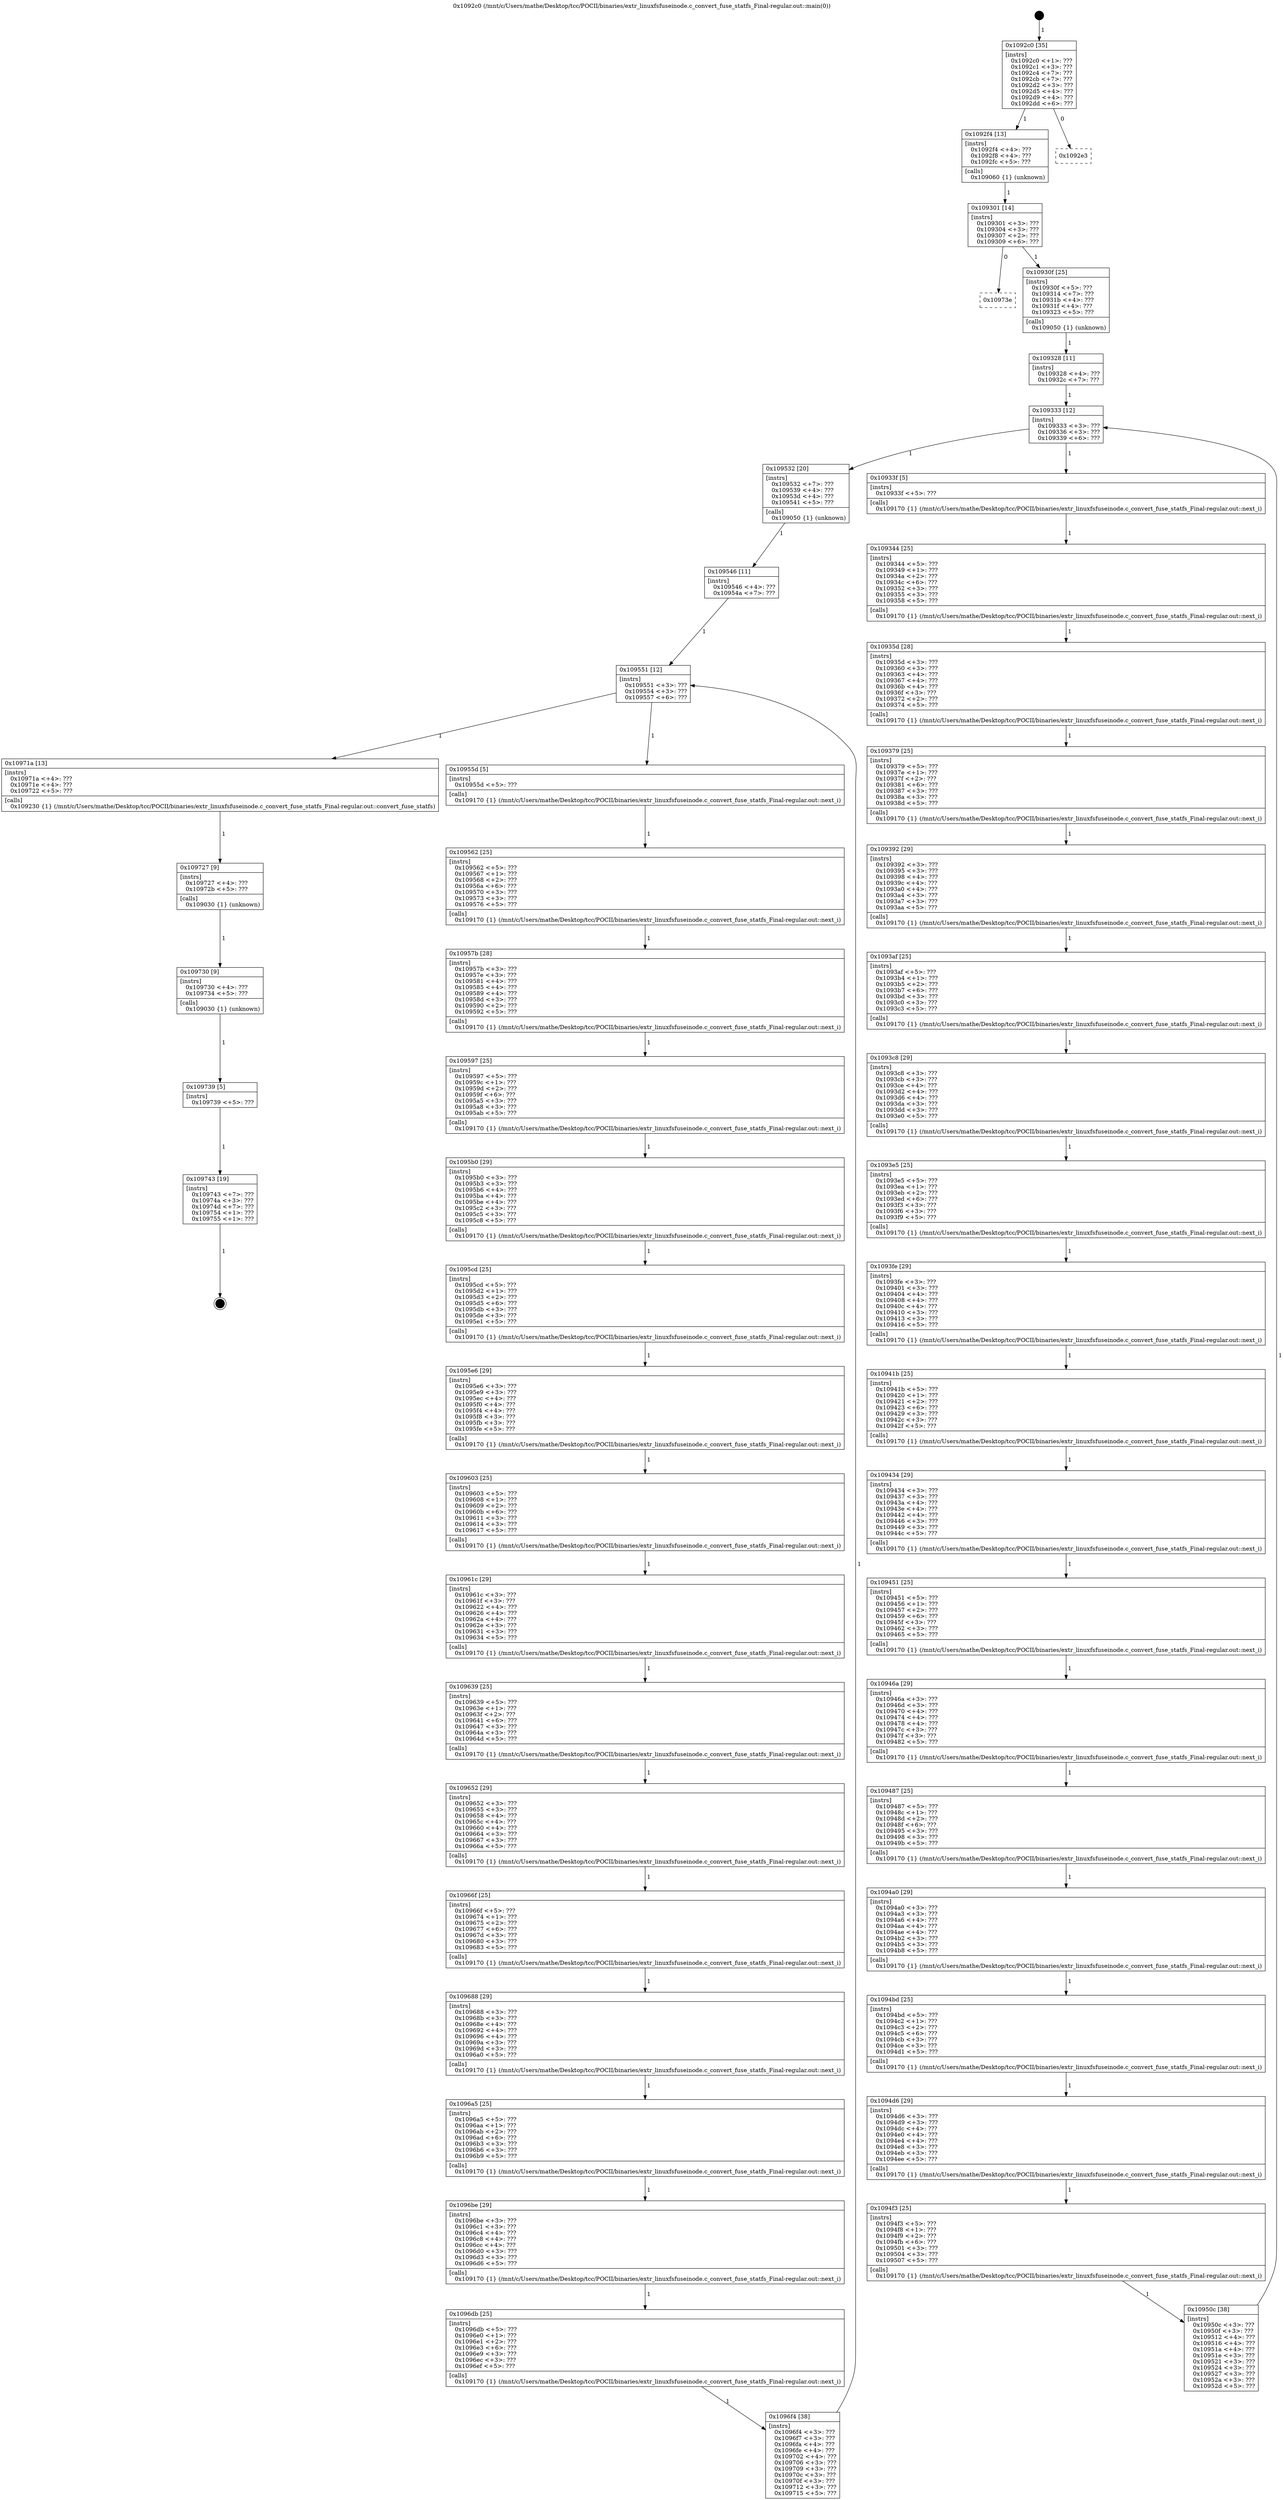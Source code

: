 digraph "0x1092c0" {
  label = "0x1092c0 (/mnt/c/Users/mathe/Desktop/tcc/POCII/binaries/extr_linuxfsfuseinode.c_convert_fuse_statfs_Final-regular.out::main(0))"
  labelloc = "t"
  node[shape=record]

  Entry [label="",width=0.3,height=0.3,shape=circle,fillcolor=black,style=filled]
  "0x1092c0" [label="{
     0x1092c0 [35]\l
     | [instrs]\l
     &nbsp;&nbsp;0x1092c0 \<+1\>: ???\l
     &nbsp;&nbsp;0x1092c1 \<+3\>: ???\l
     &nbsp;&nbsp;0x1092c4 \<+7\>: ???\l
     &nbsp;&nbsp;0x1092cb \<+7\>: ???\l
     &nbsp;&nbsp;0x1092d2 \<+3\>: ???\l
     &nbsp;&nbsp;0x1092d5 \<+4\>: ???\l
     &nbsp;&nbsp;0x1092d9 \<+4\>: ???\l
     &nbsp;&nbsp;0x1092dd \<+6\>: ???\l
  }"]
  "0x1092f4" [label="{
     0x1092f4 [13]\l
     | [instrs]\l
     &nbsp;&nbsp;0x1092f4 \<+4\>: ???\l
     &nbsp;&nbsp;0x1092f8 \<+4\>: ???\l
     &nbsp;&nbsp;0x1092fc \<+5\>: ???\l
     | [calls]\l
     &nbsp;&nbsp;0x109060 \{1\} (unknown)\l
  }"]
  "0x1092e3" [label="{
     0x1092e3\l
  }", style=dashed]
  "0x109301" [label="{
     0x109301 [14]\l
     | [instrs]\l
     &nbsp;&nbsp;0x109301 \<+3\>: ???\l
     &nbsp;&nbsp;0x109304 \<+3\>: ???\l
     &nbsp;&nbsp;0x109307 \<+2\>: ???\l
     &nbsp;&nbsp;0x109309 \<+6\>: ???\l
  }"]
  "0x10973e" [label="{
     0x10973e\l
  }", style=dashed]
  "0x10930f" [label="{
     0x10930f [25]\l
     | [instrs]\l
     &nbsp;&nbsp;0x10930f \<+5\>: ???\l
     &nbsp;&nbsp;0x109314 \<+7\>: ???\l
     &nbsp;&nbsp;0x10931b \<+4\>: ???\l
     &nbsp;&nbsp;0x10931f \<+4\>: ???\l
     &nbsp;&nbsp;0x109323 \<+5\>: ???\l
     | [calls]\l
     &nbsp;&nbsp;0x109050 \{1\} (unknown)\l
  }"]
  Exit [label="",width=0.3,height=0.3,shape=circle,fillcolor=black,style=filled,peripheries=2]
  "0x109333" [label="{
     0x109333 [12]\l
     | [instrs]\l
     &nbsp;&nbsp;0x109333 \<+3\>: ???\l
     &nbsp;&nbsp;0x109336 \<+3\>: ???\l
     &nbsp;&nbsp;0x109339 \<+6\>: ???\l
  }"]
  "0x109532" [label="{
     0x109532 [20]\l
     | [instrs]\l
     &nbsp;&nbsp;0x109532 \<+7\>: ???\l
     &nbsp;&nbsp;0x109539 \<+4\>: ???\l
     &nbsp;&nbsp;0x10953d \<+4\>: ???\l
     &nbsp;&nbsp;0x109541 \<+5\>: ???\l
     | [calls]\l
     &nbsp;&nbsp;0x109050 \{1\} (unknown)\l
  }"]
  "0x10933f" [label="{
     0x10933f [5]\l
     | [instrs]\l
     &nbsp;&nbsp;0x10933f \<+5\>: ???\l
     | [calls]\l
     &nbsp;&nbsp;0x109170 \{1\} (/mnt/c/Users/mathe/Desktop/tcc/POCII/binaries/extr_linuxfsfuseinode.c_convert_fuse_statfs_Final-regular.out::next_i)\l
  }"]
  "0x109344" [label="{
     0x109344 [25]\l
     | [instrs]\l
     &nbsp;&nbsp;0x109344 \<+5\>: ???\l
     &nbsp;&nbsp;0x109349 \<+1\>: ???\l
     &nbsp;&nbsp;0x10934a \<+2\>: ???\l
     &nbsp;&nbsp;0x10934c \<+6\>: ???\l
     &nbsp;&nbsp;0x109352 \<+3\>: ???\l
     &nbsp;&nbsp;0x109355 \<+3\>: ???\l
     &nbsp;&nbsp;0x109358 \<+5\>: ???\l
     | [calls]\l
     &nbsp;&nbsp;0x109170 \{1\} (/mnt/c/Users/mathe/Desktop/tcc/POCII/binaries/extr_linuxfsfuseinode.c_convert_fuse_statfs_Final-regular.out::next_i)\l
  }"]
  "0x10935d" [label="{
     0x10935d [28]\l
     | [instrs]\l
     &nbsp;&nbsp;0x10935d \<+3\>: ???\l
     &nbsp;&nbsp;0x109360 \<+3\>: ???\l
     &nbsp;&nbsp;0x109363 \<+4\>: ???\l
     &nbsp;&nbsp;0x109367 \<+4\>: ???\l
     &nbsp;&nbsp;0x10936b \<+4\>: ???\l
     &nbsp;&nbsp;0x10936f \<+3\>: ???\l
     &nbsp;&nbsp;0x109372 \<+2\>: ???\l
     &nbsp;&nbsp;0x109374 \<+5\>: ???\l
     | [calls]\l
     &nbsp;&nbsp;0x109170 \{1\} (/mnt/c/Users/mathe/Desktop/tcc/POCII/binaries/extr_linuxfsfuseinode.c_convert_fuse_statfs_Final-regular.out::next_i)\l
  }"]
  "0x109379" [label="{
     0x109379 [25]\l
     | [instrs]\l
     &nbsp;&nbsp;0x109379 \<+5\>: ???\l
     &nbsp;&nbsp;0x10937e \<+1\>: ???\l
     &nbsp;&nbsp;0x10937f \<+2\>: ???\l
     &nbsp;&nbsp;0x109381 \<+6\>: ???\l
     &nbsp;&nbsp;0x109387 \<+3\>: ???\l
     &nbsp;&nbsp;0x10938a \<+3\>: ???\l
     &nbsp;&nbsp;0x10938d \<+5\>: ???\l
     | [calls]\l
     &nbsp;&nbsp;0x109170 \{1\} (/mnt/c/Users/mathe/Desktop/tcc/POCII/binaries/extr_linuxfsfuseinode.c_convert_fuse_statfs_Final-regular.out::next_i)\l
  }"]
  "0x109392" [label="{
     0x109392 [29]\l
     | [instrs]\l
     &nbsp;&nbsp;0x109392 \<+3\>: ???\l
     &nbsp;&nbsp;0x109395 \<+3\>: ???\l
     &nbsp;&nbsp;0x109398 \<+4\>: ???\l
     &nbsp;&nbsp;0x10939c \<+4\>: ???\l
     &nbsp;&nbsp;0x1093a0 \<+4\>: ???\l
     &nbsp;&nbsp;0x1093a4 \<+3\>: ???\l
     &nbsp;&nbsp;0x1093a7 \<+3\>: ???\l
     &nbsp;&nbsp;0x1093aa \<+5\>: ???\l
     | [calls]\l
     &nbsp;&nbsp;0x109170 \{1\} (/mnt/c/Users/mathe/Desktop/tcc/POCII/binaries/extr_linuxfsfuseinode.c_convert_fuse_statfs_Final-regular.out::next_i)\l
  }"]
  "0x1093af" [label="{
     0x1093af [25]\l
     | [instrs]\l
     &nbsp;&nbsp;0x1093af \<+5\>: ???\l
     &nbsp;&nbsp;0x1093b4 \<+1\>: ???\l
     &nbsp;&nbsp;0x1093b5 \<+2\>: ???\l
     &nbsp;&nbsp;0x1093b7 \<+6\>: ???\l
     &nbsp;&nbsp;0x1093bd \<+3\>: ???\l
     &nbsp;&nbsp;0x1093c0 \<+3\>: ???\l
     &nbsp;&nbsp;0x1093c3 \<+5\>: ???\l
     | [calls]\l
     &nbsp;&nbsp;0x109170 \{1\} (/mnt/c/Users/mathe/Desktop/tcc/POCII/binaries/extr_linuxfsfuseinode.c_convert_fuse_statfs_Final-regular.out::next_i)\l
  }"]
  "0x1093c8" [label="{
     0x1093c8 [29]\l
     | [instrs]\l
     &nbsp;&nbsp;0x1093c8 \<+3\>: ???\l
     &nbsp;&nbsp;0x1093cb \<+3\>: ???\l
     &nbsp;&nbsp;0x1093ce \<+4\>: ???\l
     &nbsp;&nbsp;0x1093d2 \<+4\>: ???\l
     &nbsp;&nbsp;0x1093d6 \<+4\>: ???\l
     &nbsp;&nbsp;0x1093da \<+3\>: ???\l
     &nbsp;&nbsp;0x1093dd \<+3\>: ???\l
     &nbsp;&nbsp;0x1093e0 \<+5\>: ???\l
     | [calls]\l
     &nbsp;&nbsp;0x109170 \{1\} (/mnt/c/Users/mathe/Desktop/tcc/POCII/binaries/extr_linuxfsfuseinode.c_convert_fuse_statfs_Final-regular.out::next_i)\l
  }"]
  "0x1093e5" [label="{
     0x1093e5 [25]\l
     | [instrs]\l
     &nbsp;&nbsp;0x1093e5 \<+5\>: ???\l
     &nbsp;&nbsp;0x1093ea \<+1\>: ???\l
     &nbsp;&nbsp;0x1093eb \<+2\>: ???\l
     &nbsp;&nbsp;0x1093ed \<+6\>: ???\l
     &nbsp;&nbsp;0x1093f3 \<+3\>: ???\l
     &nbsp;&nbsp;0x1093f6 \<+3\>: ???\l
     &nbsp;&nbsp;0x1093f9 \<+5\>: ???\l
     | [calls]\l
     &nbsp;&nbsp;0x109170 \{1\} (/mnt/c/Users/mathe/Desktop/tcc/POCII/binaries/extr_linuxfsfuseinode.c_convert_fuse_statfs_Final-regular.out::next_i)\l
  }"]
  "0x1093fe" [label="{
     0x1093fe [29]\l
     | [instrs]\l
     &nbsp;&nbsp;0x1093fe \<+3\>: ???\l
     &nbsp;&nbsp;0x109401 \<+3\>: ???\l
     &nbsp;&nbsp;0x109404 \<+4\>: ???\l
     &nbsp;&nbsp;0x109408 \<+4\>: ???\l
     &nbsp;&nbsp;0x10940c \<+4\>: ???\l
     &nbsp;&nbsp;0x109410 \<+3\>: ???\l
     &nbsp;&nbsp;0x109413 \<+3\>: ???\l
     &nbsp;&nbsp;0x109416 \<+5\>: ???\l
     | [calls]\l
     &nbsp;&nbsp;0x109170 \{1\} (/mnt/c/Users/mathe/Desktop/tcc/POCII/binaries/extr_linuxfsfuseinode.c_convert_fuse_statfs_Final-regular.out::next_i)\l
  }"]
  "0x10941b" [label="{
     0x10941b [25]\l
     | [instrs]\l
     &nbsp;&nbsp;0x10941b \<+5\>: ???\l
     &nbsp;&nbsp;0x109420 \<+1\>: ???\l
     &nbsp;&nbsp;0x109421 \<+2\>: ???\l
     &nbsp;&nbsp;0x109423 \<+6\>: ???\l
     &nbsp;&nbsp;0x109429 \<+3\>: ???\l
     &nbsp;&nbsp;0x10942c \<+3\>: ???\l
     &nbsp;&nbsp;0x10942f \<+5\>: ???\l
     | [calls]\l
     &nbsp;&nbsp;0x109170 \{1\} (/mnt/c/Users/mathe/Desktop/tcc/POCII/binaries/extr_linuxfsfuseinode.c_convert_fuse_statfs_Final-regular.out::next_i)\l
  }"]
  "0x109434" [label="{
     0x109434 [29]\l
     | [instrs]\l
     &nbsp;&nbsp;0x109434 \<+3\>: ???\l
     &nbsp;&nbsp;0x109437 \<+3\>: ???\l
     &nbsp;&nbsp;0x10943a \<+4\>: ???\l
     &nbsp;&nbsp;0x10943e \<+4\>: ???\l
     &nbsp;&nbsp;0x109442 \<+4\>: ???\l
     &nbsp;&nbsp;0x109446 \<+3\>: ???\l
     &nbsp;&nbsp;0x109449 \<+3\>: ???\l
     &nbsp;&nbsp;0x10944c \<+5\>: ???\l
     | [calls]\l
     &nbsp;&nbsp;0x109170 \{1\} (/mnt/c/Users/mathe/Desktop/tcc/POCII/binaries/extr_linuxfsfuseinode.c_convert_fuse_statfs_Final-regular.out::next_i)\l
  }"]
  "0x109451" [label="{
     0x109451 [25]\l
     | [instrs]\l
     &nbsp;&nbsp;0x109451 \<+5\>: ???\l
     &nbsp;&nbsp;0x109456 \<+1\>: ???\l
     &nbsp;&nbsp;0x109457 \<+2\>: ???\l
     &nbsp;&nbsp;0x109459 \<+6\>: ???\l
     &nbsp;&nbsp;0x10945f \<+3\>: ???\l
     &nbsp;&nbsp;0x109462 \<+3\>: ???\l
     &nbsp;&nbsp;0x109465 \<+5\>: ???\l
     | [calls]\l
     &nbsp;&nbsp;0x109170 \{1\} (/mnt/c/Users/mathe/Desktop/tcc/POCII/binaries/extr_linuxfsfuseinode.c_convert_fuse_statfs_Final-regular.out::next_i)\l
  }"]
  "0x10946a" [label="{
     0x10946a [29]\l
     | [instrs]\l
     &nbsp;&nbsp;0x10946a \<+3\>: ???\l
     &nbsp;&nbsp;0x10946d \<+3\>: ???\l
     &nbsp;&nbsp;0x109470 \<+4\>: ???\l
     &nbsp;&nbsp;0x109474 \<+4\>: ???\l
     &nbsp;&nbsp;0x109478 \<+4\>: ???\l
     &nbsp;&nbsp;0x10947c \<+3\>: ???\l
     &nbsp;&nbsp;0x10947f \<+3\>: ???\l
     &nbsp;&nbsp;0x109482 \<+5\>: ???\l
     | [calls]\l
     &nbsp;&nbsp;0x109170 \{1\} (/mnt/c/Users/mathe/Desktop/tcc/POCII/binaries/extr_linuxfsfuseinode.c_convert_fuse_statfs_Final-regular.out::next_i)\l
  }"]
  "0x109487" [label="{
     0x109487 [25]\l
     | [instrs]\l
     &nbsp;&nbsp;0x109487 \<+5\>: ???\l
     &nbsp;&nbsp;0x10948c \<+1\>: ???\l
     &nbsp;&nbsp;0x10948d \<+2\>: ???\l
     &nbsp;&nbsp;0x10948f \<+6\>: ???\l
     &nbsp;&nbsp;0x109495 \<+3\>: ???\l
     &nbsp;&nbsp;0x109498 \<+3\>: ???\l
     &nbsp;&nbsp;0x10949b \<+5\>: ???\l
     | [calls]\l
     &nbsp;&nbsp;0x109170 \{1\} (/mnt/c/Users/mathe/Desktop/tcc/POCII/binaries/extr_linuxfsfuseinode.c_convert_fuse_statfs_Final-regular.out::next_i)\l
  }"]
  "0x1094a0" [label="{
     0x1094a0 [29]\l
     | [instrs]\l
     &nbsp;&nbsp;0x1094a0 \<+3\>: ???\l
     &nbsp;&nbsp;0x1094a3 \<+3\>: ???\l
     &nbsp;&nbsp;0x1094a6 \<+4\>: ???\l
     &nbsp;&nbsp;0x1094aa \<+4\>: ???\l
     &nbsp;&nbsp;0x1094ae \<+4\>: ???\l
     &nbsp;&nbsp;0x1094b2 \<+3\>: ???\l
     &nbsp;&nbsp;0x1094b5 \<+3\>: ???\l
     &nbsp;&nbsp;0x1094b8 \<+5\>: ???\l
     | [calls]\l
     &nbsp;&nbsp;0x109170 \{1\} (/mnt/c/Users/mathe/Desktop/tcc/POCII/binaries/extr_linuxfsfuseinode.c_convert_fuse_statfs_Final-regular.out::next_i)\l
  }"]
  "0x1094bd" [label="{
     0x1094bd [25]\l
     | [instrs]\l
     &nbsp;&nbsp;0x1094bd \<+5\>: ???\l
     &nbsp;&nbsp;0x1094c2 \<+1\>: ???\l
     &nbsp;&nbsp;0x1094c3 \<+2\>: ???\l
     &nbsp;&nbsp;0x1094c5 \<+6\>: ???\l
     &nbsp;&nbsp;0x1094cb \<+3\>: ???\l
     &nbsp;&nbsp;0x1094ce \<+3\>: ???\l
     &nbsp;&nbsp;0x1094d1 \<+5\>: ???\l
     | [calls]\l
     &nbsp;&nbsp;0x109170 \{1\} (/mnt/c/Users/mathe/Desktop/tcc/POCII/binaries/extr_linuxfsfuseinode.c_convert_fuse_statfs_Final-regular.out::next_i)\l
  }"]
  "0x1094d6" [label="{
     0x1094d6 [29]\l
     | [instrs]\l
     &nbsp;&nbsp;0x1094d6 \<+3\>: ???\l
     &nbsp;&nbsp;0x1094d9 \<+3\>: ???\l
     &nbsp;&nbsp;0x1094dc \<+4\>: ???\l
     &nbsp;&nbsp;0x1094e0 \<+4\>: ???\l
     &nbsp;&nbsp;0x1094e4 \<+4\>: ???\l
     &nbsp;&nbsp;0x1094e8 \<+3\>: ???\l
     &nbsp;&nbsp;0x1094eb \<+3\>: ???\l
     &nbsp;&nbsp;0x1094ee \<+5\>: ???\l
     | [calls]\l
     &nbsp;&nbsp;0x109170 \{1\} (/mnt/c/Users/mathe/Desktop/tcc/POCII/binaries/extr_linuxfsfuseinode.c_convert_fuse_statfs_Final-regular.out::next_i)\l
  }"]
  "0x1094f3" [label="{
     0x1094f3 [25]\l
     | [instrs]\l
     &nbsp;&nbsp;0x1094f3 \<+5\>: ???\l
     &nbsp;&nbsp;0x1094f8 \<+1\>: ???\l
     &nbsp;&nbsp;0x1094f9 \<+2\>: ???\l
     &nbsp;&nbsp;0x1094fb \<+6\>: ???\l
     &nbsp;&nbsp;0x109501 \<+3\>: ???\l
     &nbsp;&nbsp;0x109504 \<+3\>: ???\l
     &nbsp;&nbsp;0x109507 \<+5\>: ???\l
     | [calls]\l
     &nbsp;&nbsp;0x109170 \{1\} (/mnt/c/Users/mathe/Desktop/tcc/POCII/binaries/extr_linuxfsfuseinode.c_convert_fuse_statfs_Final-regular.out::next_i)\l
  }"]
  "0x10950c" [label="{
     0x10950c [38]\l
     | [instrs]\l
     &nbsp;&nbsp;0x10950c \<+3\>: ???\l
     &nbsp;&nbsp;0x10950f \<+3\>: ???\l
     &nbsp;&nbsp;0x109512 \<+4\>: ???\l
     &nbsp;&nbsp;0x109516 \<+4\>: ???\l
     &nbsp;&nbsp;0x10951a \<+4\>: ???\l
     &nbsp;&nbsp;0x10951e \<+3\>: ???\l
     &nbsp;&nbsp;0x109521 \<+3\>: ???\l
     &nbsp;&nbsp;0x109524 \<+3\>: ???\l
     &nbsp;&nbsp;0x109527 \<+3\>: ???\l
     &nbsp;&nbsp;0x10952a \<+3\>: ???\l
     &nbsp;&nbsp;0x10952d \<+5\>: ???\l
  }"]
  "0x109328" [label="{
     0x109328 [11]\l
     | [instrs]\l
     &nbsp;&nbsp;0x109328 \<+4\>: ???\l
     &nbsp;&nbsp;0x10932c \<+7\>: ???\l
  }"]
  "0x109551" [label="{
     0x109551 [12]\l
     | [instrs]\l
     &nbsp;&nbsp;0x109551 \<+3\>: ???\l
     &nbsp;&nbsp;0x109554 \<+3\>: ???\l
     &nbsp;&nbsp;0x109557 \<+6\>: ???\l
  }"]
  "0x10971a" [label="{
     0x10971a [13]\l
     | [instrs]\l
     &nbsp;&nbsp;0x10971a \<+4\>: ???\l
     &nbsp;&nbsp;0x10971e \<+4\>: ???\l
     &nbsp;&nbsp;0x109722 \<+5\>: ???\l
     | [calls]\l
     &nbsp;&nbsp;0x109230 \{1\} (/mnt/c/Users/mathe/Desktop/tcc/POCII/binaries/extr_linuxfsfuseinode.c_convert_fuse_statfs_Final-regular.out::convert_fuse_statfs)\l
  }"]
  "0x10955d" [label="{
     0x10955d [5]\l
     | [instrs]\l
     &nbsp;&nbsp;0x10955d \<+5\>: ???\l
     | [calls]\l
     &nbsp;&nbsp;0x109170 \{1\} (/mnt/c/Users/mathe/Desktop/tcc/POCII/binaries/extr_linuxfsfuseinode.c_convert_fuse_statfs_Final-regular.out::next_i)\l
  }"]
  "0x109562" [label="{
     0x109562 [25]\l
     | [instrs]\l
     &nbsp;&nbsp;0x109562 \<+5\>: ???\l
     &nbsp;&nbsp;0x109567 \<+1\>: ???\l
     &nbsp;&nbsp;0x109568 \<+2\>: ???\l
     &nbsp;&nbsp;0x10956a \<+6\>: ???\l
     &nbsp;&nbsp;0x109570 \<+3\>: ???\l
     &nbsp;&nbsp;0x109573 \<+3\>: ???\l
     &nbsp;&nbsp;0x109576 \<+5\>: ???\l
     | [calls]\l
     &nbsp;&nbsp;0x109170 \{1\} (/mnt/c/Users/mathe/Desktop/tcc/POCII/binaries/extr_linuxfsfuseinode.c_convert_fuse_statfs_Final-regular.out::next_i)\l
  }"]
  "0x10957b" [label="{
     0x10957b [28]\l
     | [instrs]\l
     &nbsp;&nbsp;0x10957b \<+3\>: ???\l
     &nbsp;&nbsp;0x10957e \<+3\>: ???\l
     &nbsp;&nbsp;0x109581 \<+4\>: ???\l
     &nbsp;&nbsp;0x109585 \<+4\>: ???\l
     &nbsp;&nbsp;0x109589 \<+4\>: ???\l
     &nbsp;&nbsp;0x10958d \<+3\>: ???\l
     &nbsp;&nbsp;0x109590 \<+2\>: ???\l
     &nbsp;&nbsp;0x109592 \<+5\>: ???\l
     | [calls]\l
     &nbsp;&nbsp;0x109170 \{1\} (/mnt/c/Users/mathe/Desktop/tcc/POCII/binaries/extr_linuxfsfuseinode.c_convert_fuse_statfs_Final-regular.out::next_i)\l
  }"]
  "0x109597" [label="{
     0x109597 [25]\l
     | [instrs]\l
     &nbsp;&nbsp;0x109597 \<+5\>: ???\l
     &nbsp;&nbsp;0x10959c \<+1\>: ???\l
     &nbsp;&nbsp;0x10959d \<+2\>: ???\l
     &nbsp;&nbsp;0x10959f \<+6\>: ???\l
     &nbsp;&nbsp;0x1095a5 \<+3\>: ???\l
     &nbsp;&nbsp;0x1095a8 \<+3\>: ???\l
     &nbsp;&nbsp;0x1095ab \<+5\>: ???\l
     | [calls]\l
     &nbsp;&nbsp;0x109170 \{1\} (/mnt/c/Users/mathe/Desktop/tcc/POCII/binaries/extr_linuxfsfuseinode.c_convert_fuse_statfs_Final-regular.out::next_i)\l
  }"]
  "0x1095b0" [label="{
     0x1095b0 [29]\l
     | [instrs]\l
     &nbsp;&nbsp;0x1095b0 \<+3\>: ???\l
     &nbsp;&nbsp;0x1095b3 \<+3\>: ???\l
     &nbsp;&nbsp;0x1095b6 \<+4\>: ???\l
     &nbsp;&nbsp;0x1095ba \<+4\>: ???\l
     &nbsp;&nbsp;0x1095be \<+4\>: ???\l
     &nbsp;&nbsp;0x1095c2 \<+3\>: ???\l
     &nbsp;&nbsp;0x1095c5 \<+3\>: ???\l
     &nbsp;&nbsp;0x1095c8 \<+5\>: ???\l
     | [calls]\l
     &nbsp;&nbsp;0x109170 \{1\} (/mnt/c/Users/mathe/Desktop/tcc/POCII/binaries/extr_linuxfsfuseinode.c_convert_fuse_statfs_Final-regular.out::next_i)\l
  }"]
  "0x1095cd" [label="{
     0x1095cd [25]\l
     | [instrs]\l
     &nbsp;&nbsp;0x1095cd \<+5\>: ???\l
     &nbsp;&nbsp;0x1095d2 \<+1\>: ???\l
     &nbsp;&nbsp;0x1095d3 \<+2\>: ???\l
     &nbsp;&nbsp;0x1095d5 \<+6\>: ???\l
     &nbsp;&nbsp;0x1095db \<+3\>: ???\l
     &nbsp;&nbsp;0x1095de \<+3\>: ???\l
     &nbsp;&nbsp;0x1095e1 \<+5\>: ???\l
     | [calls]\l
     &nbsp;&nbsp;0x109170 \{1\} (/mnt/c/Users/mathe/Desktop/tcc/POCII/binaries/extr_linuxfsfuseinode.c_convert_fuse_statfs_Final-regular.out::next_i)\l
  }"]
  "0x1095e6" [label="{
     0x1095e6 [29]\l
     | [instrs]\l
     &nbsp;&nbsp;0x1095e6 \<+3\>: ???\l
     &nbsp;&nbsp;0x1095e9 \<+3\>: ???\l
     &nbsp;&nbsp;0x1095ec \<+4\>: ???\l
     &nbsp;&nbsp;0x1095f0 \<+4\>: ???\l
     &nbsp;&nbsp;0x1095f4 \<+4\>: ???\l
     &nbsp;&nbsp;0x1095f8 \<+3\>: ???\l
     &nbsp;&nbsp;0x1095fb \<+3\>: ???\l
     &nbsp;&nbsp;0x1095fe \<+5\>: ???\l
     | [calls]\l
     &nbsp;&nbsp;0x109170 \{1\} (/mnt/c/Users/mathe/Desktop/tcc/POCII/binaries/extr_linuxfsfuseinode.c_convert_fuse_statfs_Final-regular.out::next_i)\l
  }"]
  "0x109603" [label="{
     0x109603 [25]\l
     | [instrs]\l
     &nbsp;&nbsp;0x109603 \<+5\>: ???\l
     &nbsp;&nbsp;0x109608 \<+1\>: ???\l
     &nbsp;&nbsp;0x109609 \<+2\>: ???\l
     &nbsp;&nbsp;0x10960b \<+6\>: ???\l
     &nbsp;&nbsp;0x109611 \<+3\>: ???\l
     &nbsp;&nbsp;0x109614 \<+3\>: ???\l
     &nbsp;&nbsp;0x109617 \<+5\>: ???\l
     | [calls]\l
     &nbsp;&nbsp;0x109170 \{1\} (/mnt/c/Users/mathe/Desktop/tcc/POCII/binaries/extr_linuxfsfuseinode.c_convert_fuse_statfs_Final-regular.out::next_i)\l
  }"]
  "0x10961c" [label="{
     0x10961c [29]\l
     | [instrs]\l
     &nbsp;&nbsp;0x10961c \<+3\>: ???\l
     &nbsp;&nbsp;0x10961f \<+3\>: ???\l
     &nbsp;&nbsp;0x109622 \<+4\>: ???\l
     &nbsp;&nbsp;0x109626 \<+4\>: ???\l
     &nbsp;&nbsp;0x10962a \<+4\>: ???\l
     &nbsp;&nbsp;0x10962e \<+3\>: ???\l
     &nbsp;&nbsp;0x109631 \<+3\>: ???\l
     &nbsp;&nbsp;0x109634 \<+5\>: ???\l
     | [calls]\l
     &nbsp;&nbsp;0x109170 \{1\} (/mnt/c/Users/mathe/Desktop/tcc/POCII/binaries/extr_linuxfsfuseinode.c_convert_fuse_statfs_Final-regular.out::next_i)\l
  }"]
  "0x109639" [label="{
     0x109639 [25]\l
     | [instrs]\l
     &nbsp;&nbsp;0x109639 \<+5\>: ???\l
     &nbsp;&nbsp;0x10963e \<+1\>: ???\l
     &nbsp;&nbsp;0x10963f \<+2\>: ???\l
     &nbsp;&nbsp;0x109641 \<+6\>: ???\l
     &nbsp;&nbsp;0x109647 \<+3\>: ???\l
     &nbsp;&nbsp;0x10964a \<+3\>: ???\l
     &nbsp;&nbsp;0x10964d \<+5\>: ???\l
     | [calls]\l
     &nbsp;&nbsp;0x109170 \{1\} (/mnt/c/Users/mathe/Desktop/tcc/POCII/binaries/extr_linuxfsfuseinode.c_convert_fuse_statfs_Final-regular.out::next_i)\l
  }"]
  "0x109652" [label="{
     0x109652 [29]\l
     | [instrs]\l
     &nbsp;&nbsp;0x109652 \<+3\>: ???\l
     &nbsp;&nbsp;0x109655 \<+3\>: ???\l
     &nbsp;&nbsp;0x109658 \<+4\>: ???\l
     &nbsp;&nbsp;0x10965c \<+4\>: ???\l
     &nbsp;&nbsp;0x109660 \<+4\>: ???\l
     &nbsp;&nbsp;0x109664 \<+3\>: ???\l
     &nbsp;&nbsp;0x109667 \<+3\>: ???\l
     &nbsp;&nbsp;0x10966a \<+5\>: ???\l
     | [calls]\l
     &nbsp;&nbsp;0x109170 \{1\} (/mnt/c/Users/mathe/Desktop/tcc/POCII/binaries/extr_linuxfsfuseinode.c_convert_fuse_statfs_Final-regular.out::next_i)\l
  }"]
  "0x10966f" [label="{
     0x10966f [25]\l
     | [instrs]\l
     &nbsp;&nbsp;0x10966f \<+5\>: ???\l
     &nbsp;&nbsp;0x109674 \<+1\>: ???\l
     &nbsp;&nbsp;0x109675 \<+2\>: ???\l
     &nbsp;&nbsp;0x109677 \<+6\>: ???\l
     &nbsp;&nbsp;0x10967d \<+3\>: ???\l
     &nbsp;&nbsp;0x109680 \<+3\>: ???\l
     &nbsp;&nbsp;0x109683 \<+5\>: ???\l
     | [calls]\l
     &nbsp;&nbsp;0x109170 \{1\} (/mnt/c/Users/mathe/Desktop/tcc/POCII/binaries/extr_linuxfsfuseinode.c_convert_fuse_statfs_Final-regular.out::next_i)\l
  }"]
  "0x109688" [label="{
     0x109688 [29]\l
     | [instrs]\l
     &nbsp;&nbsp;0x109688 \<+3\>: ???\l
     &nbsp;&nbsp;0x10968b \<+3\>: ???\l
     &nbsp;&nbsp;0x10968e \<+4\>: ???\l
     &nbsp;&nbsp;0x109692 \<+4\>: ???\l
     &nbsp;&nbsp;0x109696 \<+4\>: ???\l
     &nbsp;&nbsp;0x10969a \<+3\>: ???\l
     &nbsp;&nbsp;0x10969d \<+3\>: ???\l
     &nbsp;&nbsp;0x1096a0 \<+5\>: ???\l
     | [calls]\l
     &nbsp;&nbsp;0x109170 \{1\} (/mnt/c/Users/mathe/Desktop/tcc/POCII/binaries/extr_linuxfsfuseinode.c_convert_fuse_statfs_Final-regular.out::next_i)\l
  }"]
  "0x1096a5" [label="{
     0x1096a5 [25]\l
     | [instrs]\l
     &nbsp;&nbsp;0x1096a5 \<+5\>: ???\l
     &nbsp;&nbsp;0x1096aa \<+1\>: ???\l
     &nbsp;&nbsp;0x1096ab \<+2\>: ???\l
     &nbsp;&nbsp;0x1096ad \<+6\>: ???\l
     &nbsp;&nbsp;0x1096b3 \<+3\>: ???\l
     &nbsp;&nbsp;0x1096b6 \<+3\>: ???\l
     &nbsp;&nbsp;0x1096b9 \<+5\>: ???\l
     | [calls]\l
     &nbsp;&nbsp;0x109170 \{1\} (/mnt/c/Users/mathe/Desktop/tcc/POCII/binaries/extr_linuxfsfuseinode.c_convert_fuse_statfs_Final-regular.out::next_i)\l
  }"]
  "0x1096be" [label="{
     0x1096be [29]\l
     | [instrs]\l
     &nbsp;&nbsp;0x1096be \<+3\>: ???\l
     &nbsp;&nbsp;0x1096c1 \<+3\>: ???\l
     &nbsp;&nbsp;0x1096c4 \<+4\>: ???\l
     &nbsp;&nbsp;0x1096c8 \<+4\>: ???\l
     &nbsp;&nbsp;0x1096cc \<+4\>: ???\l
     &nbsp;&nbsp;0x1096d0 \<+3\>: ???\l
     &nbsp;&nbsp;0x1096d3 \<+3\>: ???\l
     &nbsp;&nbsp;0x1096d6 \<+5\>: ???\l
     | [calls]\l
     &nbsp;&nbsp;0x109170 \{1\} (/mnt/c/Users/mathe/Desktop/tcc/POCII/binaries/extr_linuxfsfuseinode.c_convert_fuse_statfs_Final-regular.out::next_i)\l
  }"]
  "0x1096db" [label="{
     0x1096db [25]\l
     | [instrs]\l
     &nbsp;&nbsp;0x1096db \<+5\>: ???\l
     &nbsp;&nbsp;0x1096e0 \<+1\>: ???\l
     &nbsp;&nbsp;0x1096e1 \<+2\>: ???\l
     &nbsp;&nbsp;0x1096e3 \<+6\>: ???\l
     &nbsp;&nbsp;0x1096e9 \<+3\>: ???\l
     &nbsp;&nbsp;0x1096ec \<+3\>: ???\l
     &nbsp;&nbsp;0x1096ef \<+5\>: ???\l
     | [calls]\l
     &nbsp;&nbsp;0x109170 \{1\} (/mnt/c/Users/mathe/Desktop/tcc/POCII/binaries/extr_linuxfsfuseinode.c_convert_fuse_statfs_Final-regular.out::next_i)\l
  }"]
  "0x1096f4" [label="{
     0x1096f4 [38]\l
     | [instrs]\l
     &nbsp;&nbsp;0x1096f4 \<+3\>: ???\l
     &nbsp;&nbsp;0x1096f7 \<+3\>: ???\l
     &nbsp;&nbsp;0x1096fa \<+4\>: ???\l
     &nbsp;&nbsp;0x1096fe \<+4\>: ???\l
     &nbsp;&nbsp;0x109702 \<+4\>: ???\l
     &nbsp;&nbsp;0x109706 \<+3\>: ???\l
     &nbsp;&nbsp;0x109709 \<+3\>: ???\l
     &nbsp;&nbsp;0x10970c \<+3\>: ???\l
     &nbsp;&nbsp;0x10970f \<+3\>: ???\l
     &nbsp;&nbsp;0x109712 \<+3\>: ???\l
     &nbsp;&nbsp;0x109715 \<+5\>: ???\l
  }"]
  "0x109546" [label="{
     0x109546 [11]\l
     | [instrs]\l
     &nbsp;&nbsp;0x109546 \<+4\>: ???\l
     &nbsp;&nbsp;0x10954a \<+7\>: ???\l
  }"]
  "0x109727" [label="{
     0x109727 [9]\l
     | [instrs]\l
     &nbsp;&nbsp;0x109727 \<+4\>: ???\l
     &nbsp;&nbsp;0x10972b \<+5\>: ???\l
     | [calls]\l
     &nbsp;&nbsp;0x109030 \{1\} (unknown)\l
  }"]
  "0x109730" [label="{
     0x109730 [9]\l
     | [instrs]\l
     &nbsp;&nbsp;0x109730 \<+4\>: ???\l
     &nbsp;&nbsp;0x109734 \<+5\>: ???\l
     | [calls]\l
     &nbsp;&nbsp;0x109030 \{1\} (unknown)\l
  }"]
  "0x109739" [label="{
     0x109739 [5]\l
     | [instrs]\l
     &nbsp;&nbsp;0x109739 \<+5\>: ???\l
  }"]
  "0x109743" [label="{
     0x109743 [19]\l
     | [instrs]\l
     &nbsp;&nbsp;0x109743 \<+7\>: ???\l
     &nbsp;&nbsp;0x10974a \<+3\>: ???\l
     &nbsp;&nbsp;0x10974d \<+7\>: ???\l
     &nbsp;&nbsp;0x109754 \<+1\>: ???\l
     &nbsp;&nbsp;0x109755 \<+1\>: ???\l
  }"]
  Entry -> "0x1092c0" [label=" 1"]
  "0x1092c0" -> "0x1092f4" [label=" 1"]
  "0x1092c0" -> "0x1092e3" [label=" 0"]
  "0x1092f4" -> "0x109301" [label=" 1"]
  "0x109301" -> "0x10973e" [label=" 0"]
  "0x109301" -> "0x10930f" [label=" 1"]
  "0x109743" -> Exit [label=" 1"]
  "0x10930f" -> "0x109328" [label=" 1"]
  "0x109333" -> "0x109532" [label=" 1"]
  "0x109333" -> "0x10933f" [label=" 1"]
  "0x10933f" -> "0x109344" [label=" 1"]
  "0x109344" -> "0x10935d" [label=" 1"]
  "0x10935d" -> "0x109379" [label=" 1"]
  "0x109379" -> "0x109392" [label=" 1"]
  "0x109392" -> "0x1093af" [label=" 1"]
  "0x1093af" -> "0x1093c8" [label=" 1"]
  "0x1093c8" -> "0x1093e5" [label=" 1"]
  "0x1093e5" -> "0x1093fe" [label=" 1"]
  "0x1093fe" -> "0x10941b" [label=" 1"]
  "0x10941b" -> "0x109434" [label=" 1"]
  "0x109434" -> "0x109451" [label=" 1"]
  "0x109451" -> "0x10946a" [label=" 1"]
  "0x10946a" -> "0x109487" [label=" 1"]
  "0x109487" -> "0x1094a0" [label=" 1"]
  "0x1094a0" -> "0x1094bd" [label=" 1"]
  "0x1094bd" -> "0x1094d6" [label=" 1"]
  "0x1094d6" -> "0x1094f3" [label=" 1"]
  "0x1094f3" -> "0x10950c" [label=" 1"]
  "0x109328" -> "0x109333" [label=" 1"]
  "0x10950c" -> "0x109333" [label=" 1"]
  "0x109532" -> "0x109546" [label=" 1"]
  "0x109551" -> "0x10971a" [label=" 1"]
  "0x109551" -> "0x10955d" [label=" 1"]
  "0x10955d" -> "0x109562" [label=" 1"]
  "0x109562" -> "0x10957b" [label=" 1"]
  "0x10957b" -> "0x109597" [label=" 1"]
  "0x109597" -> "0x1095b0" [label=" 1"]
  "0x1095b0" -> "0x1095cd" [label=" 1"]
  "0x1095cd" -> "0x1095e6" [label=" 1"]
  "0x1095e6" -> "0x109603" [label=" 1"]
  "0x109603" -> "0x10961c" [label=" 1"]
  "0x10961c" -> "0x109639" [label=" 1"]
  "0x109639" -> "0x109652" [label=" 1"]
  "0x109652" -> "0x10966f" [label=" 1"]
  "0x10966f" -> "0x109688" [label=" 1"]
  "0x109688" -> "0x1096a5" [label=" 1"]
  "0x1096a5" -> "0x1096be" [label=" 1"]
  "0x1096be" -> "0x1096db" [label=" 1"]
  "0x1096db" -> "0x1096f4" [label=" 1"]
  "0x109546" -> "0x109551" [label=" 1"]
  "0x1096f4" -> "0x109551" [label=" 1"]
  "0x10971a" -> "0x109727" [label=" 1"]
  "0x109727" -> "0x109730" [label=" 1"]
  "0x109730" -> "0x109739" [label=" 1"]
  "0x109739" -> "0x109743" [label=" 1"]
}
